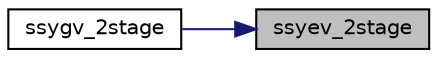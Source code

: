 digraph "ssyev_2stage"
{
 // LATEX_PDF_SIZE
  edge [fontname="Helvetica",fontsize="10",labelfontname="Helvetica",labelfontsize="10"];
  node [fontname="Helvetica",fontsize="10",shape=record];
  rankdir="RL";
  Node1 [label="ssyev_2stage",height=0.2,width=0.4,color="black", fillcolor="grey75", style="filled", fontcolor="black",tooltip="SSYEV_2STAGE computes the eigenvalues and, optionally, the left and/or right eigenvectors for SY matr..."];
  Node1 -> Node2 [dir="back",color="midnightblue",fontsize="10",style="solid",fontname="Helvetica"];
  Node2 [label="ssygv_2stage",height=0.2,width=0.4,color="black", fillcolor="white", style="filled",URL="$ssygv__2stage_8f.html#a6eaf17f1551477fc438915c8ada67abc",tooltip="SSYGV_2STAGE"];
}
